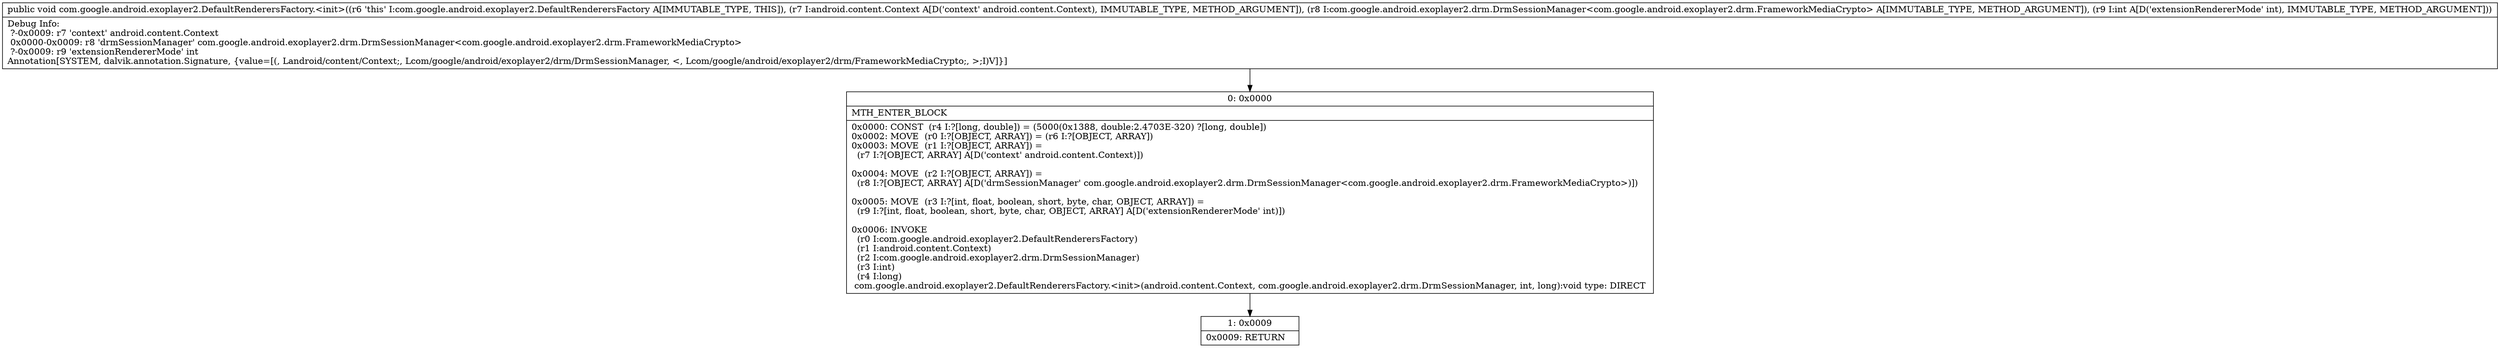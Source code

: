 digraph "CFG forcom.google.android.exoplayer2.DefaultRenderersFactory.\<init\>(Landroid\/content\/Context;Lcom\/google\/android\/exoplayer2\/drm\/DrmSessionManager;I)V" {
Node_0 [shape=record,label="{0\:\ 0x0000|MTH_ENTER_BLOCK\l|0x0000: CONST  (r4 I:?[long, double]) = (5000(0x1388, double:2.4703E\-320) ?[long, double]) \l0x0002: MOVE  (r0 I:?[OBJECT, ARRAY]) = (r6 I:?[OBJECT, ARRAY]) \l0x0003: MOVE  (r1 I:?[OBJECT, ARRAY]) = \l  (r7 I:?[OBJECT, ARRAY] A[D('context' android.content.Context)])\l \l0x0004: MOVE  (r2 I:?[OBJECT, ARRAY]) = \l  (r8 I:?[OBJECT, ARRAY] A[D('drmSessionManager' com.google.android.exoplayer2.drm.DrmSessionManager\<com.google.android.exoplayer2.drm.FrameworkMediaCrypto\>)])\l \l0x0005: MOVE  (r3 I:?[int, float, boolean, short, byte, char, OBJECT, ARRAY]) = \l  (r9 I:?[int, float, boolean, short, byte, char, OBJECT, ARRAY] A[D('extensionRendererMode' int)])\l \l0x0006: INVOKE  \l  (r0 I:com.google.android.exoplayer2.DefaultRenderersFactory)\l  (r1 I:android.content.Context)\l  (r2 I:com.google.android.exoplayer2.drm.DrmSessionManager)\l  (r3 I:int)\l  (r4 I:long)\l com.google.android.exoplayer2.DefaultRenderersFactory.\<init\>(android.content.Context, com.google.android.exoplayer2.drm.DrmSessionManager, int, long):void type: DIRECT \l}"];
Node_1 [shape=record,label="{1\:\ 0x0009|0x0009: RETURN   \l}"];
MethodNode[shape=record,label="{public void com.google.android.exoplayer2.DefaultRenderersFactory.\<init\>((r6 'this' I:com.google.android.exoplayer2.DefaultRenderersFactory A[IMMUTABLE_TYPE, THIS]), (r7 I:android.content.Context A[D('context' android.content.Context), IMMUTABLE_TYPE, METHOD_ARGUMENT]), (r8 I:com.google.android.exoplayer2.drm.DrmSessionManager\<com.google.android.exoplayer2.drm.FrameworkMediaCrypto\> A[IMMUTABLE_TYPE, METHOD_ARGUMENT]), (r9 I:int A[D('extensionRendererMode' int), IMMUTABLE_TYPE, METHOD_ARGUMENT]))  | Debug Info:\l  ?\-0x0009: r7 'context' android.content.Context\l  0x0000\-0x0009: r8 'drmSessionManager' com.google.android.exoplayer2.drm.DrmSessionManager\<com.google.android.exoplayer2.drm.FrameworkMediaCrypto\>\l  ?\-0x0009: r9 'extensionRendererMode' int\lAnnotation[SYSTEM, dalvik.annotation.Signature, \{value=[(, Landroid\/content\/Context;, Lcom\/google\/android\/exoplayer2\/drm\/DrmSessionManager, \<, Lcom\/google\/android\/exoplayer2\/drm\/FrameworkMediaCrypto;, \>;I)V]\}]\l}"];
MethodNode -> Node_0;
Node_0 -> Node_1;
}

